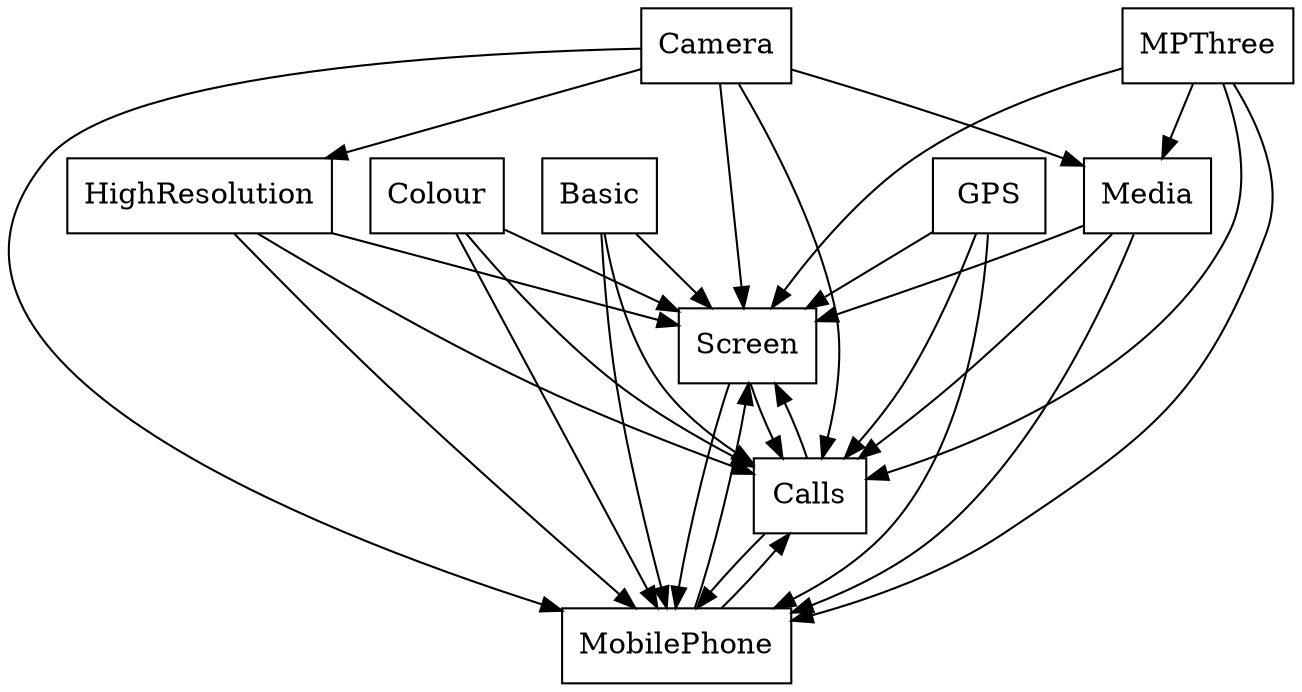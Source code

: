 digraph{
graph [rankdir=TB];
node [shape=box];
edge [arrowhead=normal];
0[label="Screen",]
1[label="Colour",]
2[label="Basic",]
3[label="Media",]
4[label="Camera",]
5[label="MPThree",]
6[label="GPS",]
7[label="Calls",]
8[label="MobilePhone",]
9[label="HighResolution",]
0->7[label="",]
0->8[label="",]
1->0[label="",]
1->7[label="",]
1->8[label="",]
2->0[label="",]
2->7[label="",]
2->8[label="",]
3->0[label="",]
3->7[label="",]
3->8[label="",]
4->0[label="",]
4->3[label="",]
4->7[label="",]
4->8[label="",]
4->9[label="",]
5->0[label="",]
5->3[label="",]
5->7[label="",]
5->8[label="",]
6->0[label="",]
6->7[label="",]
6->8[label="",]
7->0[label="",]
7->8[label="",]
8->0[label="",]
8->7[label="",]
9->0[label="",]
9->7[label="",]
9->8[label="",]
}
